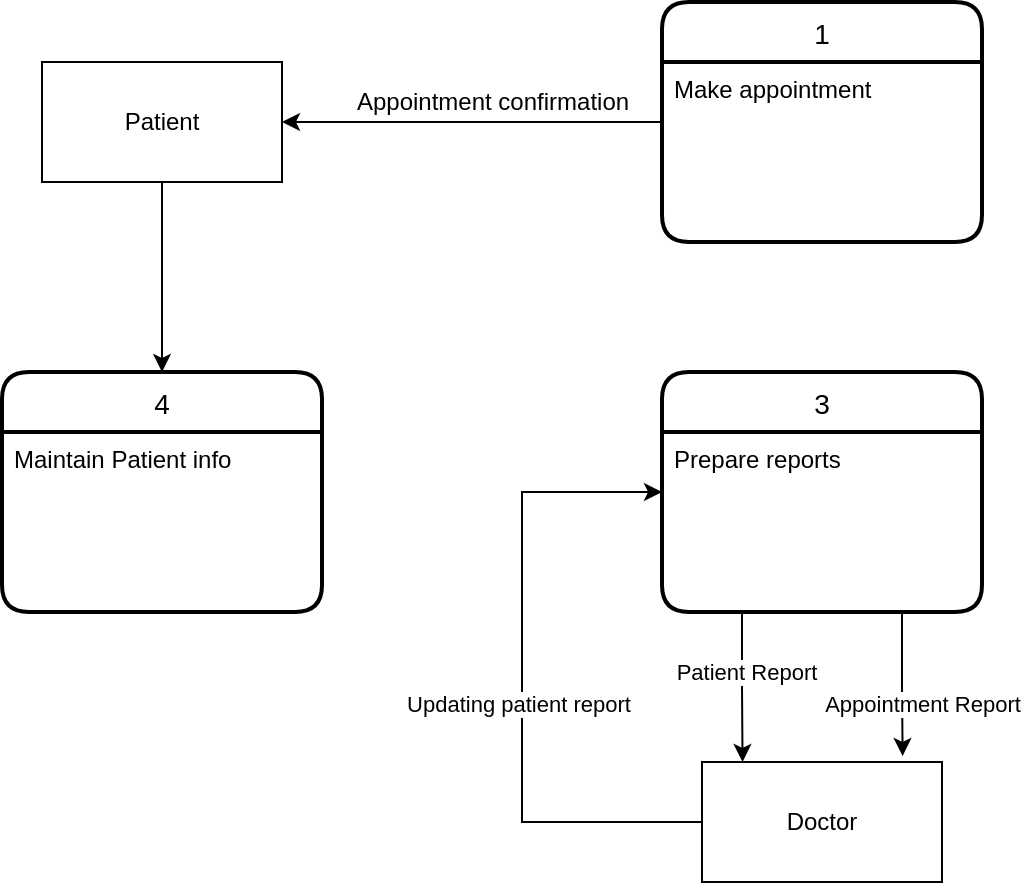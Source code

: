 <mxfile version="18.1.3" type="device"><diagram id="_-CZfVH452q2tBpY4_GP" name="Page-1"><mxGraphModel dx="706" dy="788" grid="1" gridSize="10" guides="1" tooltips="1" connect="1" arrows="1" fold="1" page="1" pageScale="1" pageWidth="827" pageHeight="1169" math="0" shadow="0"><root><mxCell id="0"/><mxCell id="1" parent="0"/><mxCell id="2Uc_jCrDAWZvWZmxiUYW-10" style="edgeStyle=orthogonalEdgeStyle;rounded=0;orthogonalLoop=1;jettySize=auto;html=1;entryX=0.5;entryY=0;entryDx=0;entryDy=0;" edge="1" parent="1" source="2Uc_jCrDAWZvWZmxiUYW-1" target="2Uc_jCrDAWZvWZmxiUYW-8"><mxGeometry relative="1" as="geometry"/></mxCell><mxCell id="2Uc_jCrDAWZvWZmxiUYW-1" value="Patient" style="rounded=0;whiteSpace=wrap;html=1;" vertex="1" parent="1"><mxGeometry x="30" y="370" width="120" height="60" as="geometry"/></mxCell><mxCell id="2Uc_jCrDAWZvWZmxiUYW-19" style="edgeStyle=orthogonalEdgeStyle;rounded=0;orthogonalLoop=1;jettySize=auto;html=1;entryX=0;entryY=0.5;entryDx=0;entryDy=0;exitX=0;exitY=0.5;exitDx=0;exitDy=0;" edge="1" parent="1" source="2Uc_jCrDAWZvWZmxiUYW-6" target="2Uc_jCrDAWZvWZmxiUYW-16"><mxGeometry relative="1" as="geometry"><Array as="points"><mxPoint x="270" y="750"/><mxPoint x="270" y="585"/></Array></mxGeometry></mxCell><mxCell id="2Uc_jCrDAWZvWZmxiUYW-20" value="Updating patient report" style="edgeLabel;html=1;align=center;verticalAlign=middle;resizable=0;points=[];" vertex="1" connectable="0" parent="2Uc_jCrDAWZvWZmxiUYW-19"><mxGeometry x="-0.079" y="2" relative="1" as="geometry"><mxPoint as="offset"/></mxGeometry></mxCell><mxCell id="2Uc_jCrDAWZvWZmxiUYW-6" value="Doctor" style="whiteSpace=wrap;html=1;rounded=0;" vertex="1" parent="1"><mxGeometry x="360" y="720" width="120" height="60" as="geometry"/></mxCell><mxCell id="2Uc_jCrDAWZvWZmxiUYW-8" value="4" style="swimlane;childLayout=stackLayout;horizontal=1;startSize=30;horizontalStack=0;rounded=1;fontSize=14;fontStyle=0;strokeWidth=2;resizeParent=0;resizeLast=1;shadow=0;dashed=0;align=center;" vertex="1" parent="1"><mxGeometry x="10" y="525" width="160" height="120" as="geometry"/></mxCell><mxCell id="2Uc_jCrDAWZvWZmxiUYW-9" value="Maintain Patient info" style="align=left;strokeColor=none;fillColor=none;spacingLeft=4;fontSize=12;verticalAlign=top;resizable=0;rotatable=0;part=1;" vertex="1" parent="2Uc_jCrDAWZvWZmxiUYW-8"><mxGeometry y="30" width="160" height="90" as="geometry"/></mxCell><mxCell id="2Uc_jCrDAWZvWZmxiUYW-14" style="edgeStyle=orthogonalEdgeStyle;rounded=0;orthogonalLoop=1;jettySize=auto;html=1;entryX=1;entryY=0.5;entryDx=0;entryDy=0;" edge="1" parent="1" source="2Uc_jCrDAWZvWZmxiUYW-11" target="2Uc_jCrDAWZvWZmxiUYW-1"><mxGeometry relative="1" as="geometry"/></mxCell><mxCell id="2Uc_jCrDAWZvWZmxiUYW-11" value="1" style="swimlane;childLayout=stackLayout;horizontal=1;startSize=30;horizontalStack=0;rounded=1;fontSize=14;fontStyle=0;strokeWidth=2;resizeParent=0;resizeLast=1;shadow=0;dashed=0;align=center;" vertex="1" parent="1"><mxGeometry x="340" y="340" width="160" height="120" as="geometry"/></mxCell><mxCell id="2Uc_jCrDAWZvWZmxiUYW-12" value="Make appointment" style="align=left;strokeColor=none;fillColor=none;spacingLeft=4;fontSize=12;verticalAlign=top;resizable=0;rotatable=0;part=1;" vertex="1" parent="2Uc_jCrDAWZvWZmxiUYW-11"><mxGeometry y="30" width="160" height="90" as="geometry"/></mxCell><mxCell id="2Uc_jCrDAWZvWZmxiUYW-15" value="Appointment confirmation" style="text;html=1;align=center;verticalAlign=middle;resizable=0;points=[];autosize=1;strokeColor=none;fillColor=none;" vertex="1" parent="1"><mxGeometry x="180" y="380" width="150" height="20" as="geometry"/></mxCell><mxCell id="2Uc_jCrDAWZvWZmxiUYW-16" value="3" style="swimlane;childLayout=stackLayout;horizontal=1;startSize=30;horizontalStack=0;rounded=1;fontSize=14;fontStyle=0;strokeWidth=2;resizeParent=0;resizeLast=1;shadow=0;dashed=0;align=center;" vertex="1" parent="1"><mxGeometry x="340" y="525" width="160" height="120" as="geometry"/></mxCell><mxCell id="2Uc_jCrDAWZvWZmxiUYW-17" value="Prepare reports" style="align=left;strokeColor=none;fillColor=none;spacingLeft=4;fontSize=12;verticalAlign=top;resizable=0;rotatable=0;part=1;" vertex="1" parent="2Uc_jCrDAWZvWZmxiUYW-16"><mxGeometry y="30" width="160" height="90" as="geometry"/></mxCell><mxCell id="2Uc_jCrDAWZvWZmxiUYW-21" style="edgeStyle=orthogonalEdgeStyle;rounded=0;orthogonalLoop=1;jettySize=auto;html=1;exitX=0.25;exitY=1;exitDx=0;exitDy=0;entryX=0.169;entryY=0;entryDx=0;entryDy=0;entryPerimeter=0;" edge="1" parent="1" source="2Uc_jCrDAWZvWZmxiUYW-17" target="2Uc_jCrDAWZvWZmxiUYW-6"><mxGeometry relative="1" as="geometry"/></mxCell><mxCell id="2Uc_jCrDAWZvWZmxiUYW-23" value="Patient Report" style="edgeLabel;html=1;align=center;verticalAlign=middle;resizable=0;points=[];" vertex="1" connectable="0" parent="2Uc_jCrDAWZvWZmxiUYW-21"><mxGeometry x="-0.221" y="2" relative="1" as="geometry"><mxPoint as="offset"/></mxGeometry></mxCell><mxCell id="2Uc_jCrDAWZvWZmxiUYW-22" style="edgeStyle=orthogonalEdgeStyle;rounded=0;orthogonalLoop=1;jettySize=auto;html=1;exitX=0.75;exitY=1;exitDx=0;exitDy=0;entryX=0.836;entryY=-0.05;entryDx=0;entryDy=0;entryPerimeter=0;" edge="1" parent="1" source="2Uc_jCrDAWZvWZmxiUYW-17" target="2Uc_jCrDAWZvWZmxiUYW-6"><mxGeometry relative="1" as="geometry"/></mxCell><mxCell id="2Uc_jCrDAWZvWZmxiUYW-24" value="Appointment Report" style="edgeLabel;html=1;align=center;verticalAlign=middle;resizable=0;points=[];" vertex="1" connectable="0" parent="2Uc_jCrDAWZvWZmxiUYW-22"><mxGeometry x="-0.114" relative="1" as="geometry"><mxPoint x="10" y="14" as="offset"/></mxGeometry></mxCell></root></mxGraphModel></diagram></mxfile>